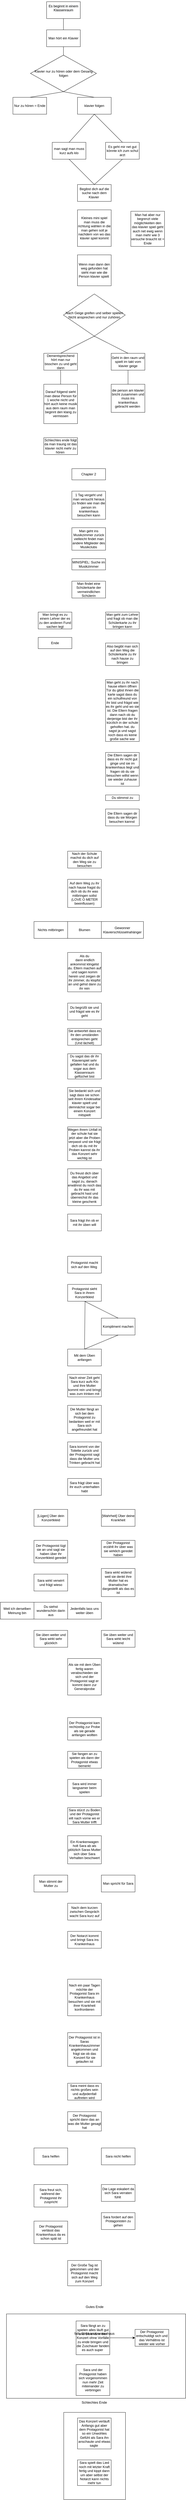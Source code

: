 <mxfile version="21.3.7" type="device">
  <diagram id="C5RBs43oDa-KdzZeNtuy" name="Page-1">
    <mxGraphModel dx="20330" dy="13518" grid="1" gridSize="10" guides="1" tooltips="1" connect="1" arrows="1" fold="1" page="1" pageScale="1" pageWidth="827" pageHeight="1169" math="0" shadow="0">
      <root>
        <mxCell id="WIyWlLk6GJQsqaUBKTNV-0" />
        <mxCell id="WIyWlLk6GJQsqaUBKTNV-1" parent="WIyWlLk6GJQsqaUBKTNV-0" />
        <mxCell id="shjoMovq4jiA_BYdKFy2-19" value="" style="rounded=0;whiteSpace=wrap;html=1;" parent="WIyWlLk6GJQsqaUBKTNV-1" vertex="1">
          <mxGeometry x="120" y="5920" width="638" height="300" as="geometry" />
        </mxCell>
        <mxCell id="E4OWhF_YyT_Mtb8Zqq0i-0" value="Nach der Schule machst du dich auf den Weg sie zu besuchen" style="rounded=0;whiteSpace=wrap;html=1;" parent="WIyWlLk6GJQsqaUBKTNV-1" vertex="1">
          <mxGeometry x="338" y="720" width="120" height="60" as="geometry" />
        </mxCell>
        <mxCell id="E4OWhF_YyT_Mtb8Zqq0i-1" value="Auf dem Weg zu ihr nach hause fragst du dich ob du ihr was mitbringen sollst (LOVE O METER beeinflussen)" style="rounded=0;whiteSpace=wrap;html=1;" parent="WIyWlLk6GJQsqaUBKTNV-1" vertex="1">
          <mxGeometry x="338" y="820" width="120" height="100" as="geometry" />
        </mxCell>
        <mxCell id="E4OWhF_YyT_Mtb8Zqq0i-2" value="Nichts mitbringen" style="rounded=0;whiteSpace=wrap;html=1;" parent="WIyWlLk6GJQsqaUBKTNV-1" vertex="1">
          <mxGeometry x="218" y="970" width="120" height="60" as="geometry" />
        </mxCell>
        <mxCell id="E4OWhF_YyT_Mtb8Zqq0i-3" value="Blumen" style="rounded=0;whiteSpace=wrap;html=1;" parent="WIyWlLk6GJQsqaUBKTNV-1" vertex="1">
          <mxGeometry x="338" y="970" width="120" height="60" as="geometry" />
        </mxCell>
        <mxCell id="E4OWhF_YyT_Mtb8Zqq0i-4" value="Gewonner Klavierschlüsselnahänger" style="rounded=0;whiteSpace=wrap;html=1;" parent="WIyWlLk6GJQsqaUBKTNV-1" vertex="1">
          <mxGeometry x="458" y="970" width="150" height="60" as="geometry" />
        </mxCell>
        <mxCell id="E4OWhF_YyT_Mtb8Zqq0i-5" value="Als du&lt;br&gt;&amp;nbsp;dann endlich ankommst klingelst du. Eltern machen auf und sagen komm herein und zeigen dir ihr zimmer, du klopfst an und gehst dann zu ihr rein" style="rounded=0;whiteSpace=wrap;html=1;" parent="WIyWlLk6GJQsqaUBKTNV-1" vertex="1">
          <mxGeometry x="338" y="1080" width="120" height="140" as="geometry" />
        </mxCell>
        <mxCell id="E4OWhF_YyT_Mtb8Zqq0i-6" value="Du begrüßt sie und und frägst wie es ihr geht" style="rounded=0;whiteSpace=wrap;html=1;" parent="WIyWlLk6GJQsqaUBKTNV-1" vertex="1">
          <mxGeometry x="338" y="1260" width="120" height="60" as="geometry" />
        </mxCell>
        <mxCell id="E4OWhF_YyT_Mtb8Zqq0i-9" value="Sie antwortet dass es ihr den umständen entsprechen geht (Und lächelt)" style="rounded=0;whiteSpace=wrap;html=1;" parent="WIyWlLk6GJQsqaUBKTNV-1" vertex="1">
          <mxGeometry x="338" y="1350" width="120" height="60" as="geometry" />
        </mxCell>
        <mxCell id="E4OWhF_YyT_Mtb8Zqq0i-10" value="Du sagst das dir ihr Klavierspiel sehr gefallen hat und du sogar aus dem Klassenraum geflüchet bist" style="rounded=0;whiteSpace=wrap;html=1;" parent="WIyWlLk6GJQsqaUBKTNV-1" vertex="1">
          <mxGeometry x="338" y="1440" width="120" height="90" as="geometry" />
        </mxCell>
        <mxCell id="E4OWhF_YyT_Mtb8Zqq0i-12" value="Sie bedankt sich und sagt dass sie schon seit ihrem Kindesaltar klavier spielt und demnächst sogar bei einem Konzert mitspielt" style="rounded=0;whiteSpace=wrap;html=1;" parent="WIyWlLk6GJQsqaUBKTNV-1" vertex="1">
          <mxGeometry x="338" y="1560" width="120" height="110" as="geometry" />
        </mxCell>
        <mxCell id="E4OWhF_YyT_Mtb8Zqq0i-13" value="Wegen ihrem Unfall in der schule hat sie jetzt aber die Proben verpasst und sie frägt dich ob du mit ihr Proben kannst da ihr das Konzert sehr wichtig ist" style="rounded=0;whiteSpace=wrap;html=1;" parent="WIyWlLk6GJQsqaUBKTNV-1" vertex="1">
          <mxGeometry x="338" y="1700" width="120" height="120" as="geometry" />
        </mxCell>
        <mxCell id="E4OWhF_YyT_Mtb8Zqq0i-14" value="Du freust dich über das Angebot und sagst zu, danach erwähnst du noch das du ihr was mit gebracht hast und überreichst ihr das kleine geschenk" style="rounded=0;whiteSpace=wrap;html=1;" parent="WIyWlLk6GJQsqaUBKTNV-1" vertex="1">
          <mxGeometry x="338" y="1849" width="120" height="131" as="geometry" />
        </mxCell>
        <mxCell id="E4OWhF_YyT_Mtb8Zqq0i-15" value="Sara frägt ihn ob er mit ihr üben will" style="rounded=0;whiteSpace=wrap;html=1;" parent="WIyWlLk6GJQsqaUBKTNV-1" vertex="1">
          <mxGeometry x="338" y="2010" width="120" height="60" as="geometry" />
        </mxCell>
        <mxCell id="kbRFMsDw6Ko16cHBu1PE-0" value="&#xa;&lt;span style=&quot;color: rgb(0, 0, 0); font-family: Helvetica; font-size: 12px; font-style: normal; font-variant-ligatures: normal; font-variant-caps: normal; font-weight: 400; letter-spacing: normal; orphans: 2; text-align: center; text-indent: 0px; text-transform: none; widows: 2; word-spacing: 0px; -webkit-text-stroke-width: 0px; background-color: rgb(248, 249, 250); text-decoration-thickness: initial; text-decoration-style: initial; text-decoration-color: initial; float: none; display: inline !important;&quot;&gt;Es beginnt in einem Klassenraum&lt;/span&gt;&#xa;&#xa;" style="rounded=0;whiteSpace=wrap;html=1;" parent="WIyWlLk6GJQsqaUBKTNV-1" vertex="1">
          <mxGeometry x="263" y="-2300" width="120" height="60" as="geometry" />
        </mxCell>
        <mxCell id="kbRFMsDw6Ko16cHBu1PE-1" value="Man hört ein Klavier" style="rounded=0;whiteSpace=wrap;html=1;" parent="WIyWlLk6GJQsqaUBKTNV-1" vertex="1">
          <mxGeometry x="263" y="-2200" width="120" height="60" as="geometry" />
        </mxCell>
        <mxCell id="kbRFMsDw6Ko16cHBu1PE-2" value="Klavier nur zu hören oder dem Gesang folgen" style="rhombus;whiteSpace=wrap;html=1;" parent="WIyWlLk6GJQsqaUBKTNV-1" vertex="1">
          <mxGeometry x="205.5" y="-2110" width="235" height="130" as="geometry" />
        </mxCell>
        <mxCell id="kbRFMsDw6Ko16cHBu1PE-3" value="Nur zu hören = Ende" style="rounded=0;whiteSpace=wrap;html=1;" parent="WIyWlLk6GJQsqaUBKTNV-1" vertex="1">
          <mxGeometry x="143" y="-1960" width="120" height="60" as="geometry" />
        </mxCell>
        <mxCell id="kbRFMsDw6Ko16cHBu1PE-4" value="klavier folgen" style="rounded=0;whiteSpace=wrap;html=1;" parent="WIyWlLk6GJQsqaUBKTNV-1" vertex="1">
          <mxGeometry x="373" y="-1960" width="120" height="60" as="geometry" />
        </mxCell>
        <mxCell id="kbRFMsDw6Ko16cHBu1PE-5" value="man sagt man muss kurz aufs klo" style="rounded=0;whiteSpace=wrap;html=1;" parent="WIyWlLk6GJQsqaUBKTNV-1" vertex="1">
          <mxGeometry x="283" y="-1800" width="120" height="60" as="geometry" />
        </mxCell>
        <mxCell id="kbRFMsDw6Ko16cHBu1PE-6" value="Es geht mir net gut könnte ich zum schul arzt" style="rounded=0;whiteSpace=wrap;html=1;" parent="WIyWlLk6GJQsqaUBKTNV-1" vertex="1">
          <mxGeometry x="473" y="-1800" width="120" height="60" as="geometry" />
        </mxCell>
        <mxCell id="kbRFMsDw6Ko16cHBu1PE-7" value="Begibst dich auf die suche nach dem Klavier&amp;nbsp;" style="rounded=0;whiteSpace=wrap;html=1;" parent="WIyWlLk6GJQsqaUBKTNV-1" vertex="1">
          <mxGeometry x="373" y="-1650" width="120" height="60" as="geometry" />
        </mxCell>
        <mxCell id="kbRFMsDw6Ko16cHBu1PE-8" value="Kleines mini spiel man muss die richtung wählen in die man gehen soll je nachdem von wo das klavier spiel kommt" style="rounded=0;whiteSpace=wrap;html=1;" parent="WIyWlLk6GJQsqaUBKTNV-1" vertex="1">
          <mxGeometry x="373" y="-1560" width="120" height="130" as="geometry" />
        </mxCell>
        <mxCell id="kbRFMsDw6Ko16cHBu1PE-9" value="Wenn man dann den weg gefunden hat sieht man wie die Person klavier spielt&amp;nbsp;" style="rounded=0;whiteSpace=wrap;html=1;" parent="WIyWlLk6GJQsqaUBKTNV-1" vertex="1">
          <mxGeometry x="373" y="-1400" width="120" height="110" as="geometry" />
        </mxCell>
        <mxCell id="kbRFMsDw6Ko16cHBu1PE-10" value="Man hat aber nur begrenzt viele möglichkeiten den das klavier spiel geht auch net ewig wenn man mehr wie 3 versuche braucht ist = Ende" style="rounded=0;whiteSpace=wrap;html=1;" parent="WIyWlLk6GJQsqaUBKTNV-1" vertex="1">
          <mxGeometry x="563" y="-1555" width="120" height="125" as="geometry" />
        </mxCell>
        <mxCell id="kbRFMsDw6Ko16cHBu1PE-11" value="Dementsprechend hört man nur bisschen zu und geht dann" style="rounded=0;whiteSpace=wrap;html=1;" parent="WIyWlLk6GJQsqaUBKTNV-1" vertex="1">
          <mxGeometry x="253" y="-1050" width="120" height="60" as="geometry" />
        </mxCell>
        <mxCell id="kbRFMsDw6Ko16cHBu1PE-12" value="Nach Geige greifen und selber spielen&lt;br&gt;Nicht ansprechen und nur zuhören&lt;br&gt;" style="rhombus;whiteSpace=wrap;html=1;" parent="WIyWlLk6GJQsqaUBKTNV-1" vertex="1">
          <mxGeometry x="323" y="-1261" width="220" height="150" as="geometry" />
        </mxCell>
        <mxCell id="kbRFMsDw6Ko16cHBu1PE-13" value="Geht in den raum und spielt im takt vom klavier geige" style="rounded=0;whiteSpace=wrap;html=1;" parent="WIyWlLk6GJQsqaUBKTNV-1" vertex="1">
          <mxGeometry x="493" y="-1050" width="120" height="60" as="geometry" />
        </mxCell>
        <mxCell id="kbRFMsDw6Ko16cHBu1PE-14" value="Darauf folgend sieht man diese Person für 1 woche nicht und hört auch keine musik aus dem raum man beginnt den klang zu vermissen" style="rounded=0;whiteSpace=wrap;html=1;" parent="WIyWlLk6GJQsqaUBKTNV-1" vertex="1">
          <mxGeometry x="253" y="-940" width="120" height="140" as="geometry" />
        </mxCell>
        <mxCell id="kbRFMsDw6Ko16cHBu1PE-15" value="die person am klavier bricht zusammen und muss ins krankenhaus gebracht werden&amp;nbsp;" style="rounded=0;whiteSpace=wrap;html=1;" parent="WIyWlLk6GJQsqaUBKTNV-1" vertex="1">
          <mxGeometry x="493" y="-940" width="120" height="100" as="geometry" />
        </mxCell>
        <mxCell id="kbRFMsDw6Ko16cHBu1PE-16" style="edgeStyle=orthogonalEdgeStyle;rounded=0;orthogonalLoop=1;jettySize=auto;html=1;exitX=0.5;exitY=1;exitDx=0;exitDy=0;" parent="WIyWlLk6GJQsqaUBKTNV-1" source="kbRFMsDw6Ko16cHBu1PE-14" target="kbRFMsDw6Ko16cHBu1PE-14" edge="1">
          <mxGeometry relative="1" as="geometry" />
        </mxCell>
        <mxCell id="kbRFMsDw6Ko16cHBu1PE-17" value="Schlechtes ende folgt da man traurig ist das klavier nicht mehr zu hören&amp;nbsp;" style="rounded=0;whiteSpace=wrap;html=1;" parent="WIyWlLk6GJQsqaUBKTNV-1" vertex="1">
          <mxGeometry x="253" y="-750" width="120" height="60" as="geometry" />
        </mxCell>
        <mxCell id="kbRFMsDw6Ko16cHBu1PE-18" value="" style="endArrow=none;html=1;rounded=0;entryX=0.5;entryY=1;entryDx=0;entryDy=0;exitX=0.5;exitY=0;exitDx=0;exitDy=0;" parent="WIyWlLk6GJQsqaUBKTNV-1" source="kbRFMsDw6Ko16cHBu1PE-11" target="kbRFMsDw6Ko16cHBu1PE-12" edge="1">
          <mxGeometry width="50" height="50" relative="1" as="geometry">
            <mxPoint x="333" y="-820" as="sourcePoint" />
            <mxPoint x="383" y="-870" as="targetPoint" />
          </mxGeometry>
        </mxCell>
        <mxCell id="kbRFMsDw6Ko16cHBu1PE-19" value="" style="endArrow=none;html=1;rounded=0;entryX=0.5;entryY=1;entryDx=0;entryDy=0;exitX=0.5;exitY=0;exitDx=0;exitDy=0;" parent="WIyWlLk6GJQsqaUBKTNV-1" source="kbRFMsDw6Ko16cHBu1PE-13" target="kbRFMsDw6Ko16cHBu1PE-12" edge="1">
          <mxGeometry width="50" height="50" relative="1" as="geometry">
            <mxPoint x="333" y="-820" as="sourcePoint" />
            <mxPoint x="383" y="-870" as="targetPoint" />
          </mxGeometry>
        </mxCell>
        <mxCell id="kbRFMsDw6Ko16cHBu1PE-20" value="" style="endArrow=none;html=1;rounded=0;entryX=0.5;entryY=1;entryDx=0;entryDy=0;exitX=0.5;exitY=0;exitDx=0;exitDy=0;" parent="WIyWlLk6GJQsqaUBKTNV-1" source="kbRFMsDw6Ko16cHBu1PE-14" target="kbRFMsDw6Ko16cHBu1PE-11" edge="1">
          <mxGeometry width="50" height="50" relative="1" as="geometry">
            <mxPoint x="333" y="-820" as="sourcePoint" />
            <mxPoint x="383" y="-870" as="targetPoint" />
          </mxGeometry>
        </mxCell>
        <mxCell id="kbRFMsDw6Ko16cHBu1PE-21" value="" style="endArrow=none;html=1;rounded=0;entryX=0.5;entryY=1;entryDx=0;entryDy=0;exitX=0.5;exitY=0;exitDx=0;exitDy=0;" parent="WIyWlLk6GJQsqaUBKTNV-1" source="kbRFMsDw6Ko16cHBu1PE-15" target="kbRFMsDw6Ko16cHBu1PE-13" edge="1">
          <mxGeometry width="50" height="50" relative="1" as="geometry">
            <mxPoint x="333" y="-820" as="sourcePoint" />
            <mxPoint x="383" y="-870" as="targetPoint" />
          </mxGeometry>
        </mxCell>
        <mxCell id="kbRFMsDw6Ko16cHBu1PE-22" value="" style="endArrow=none;html=1;rounded=0;exitX=0.5;exitY=1;exitDx=0;exitDy=0;" parent="WIyWlLk6GJQsqaUBKTNV-1" source="kbRFMsDw6Ko16cHBu1PE-0" target="kbRFMsDw6Ko16cHBu1PE-1" edge="1">
          <mxGeometry width="50" height="50" relative="1" as="geometry">
            <mxPoint x="333" y="-1930" as="sourcePoint" />
            <mxPoint x="383" y="-1980" as="targetPoint" />
          </mxGeometry>
        </mxCell>
        <mxCell id="kbRFMsDw6Ko16cHBu1PE-23" value="" style="endArrow=none;html=1;rounded=0;exitX=0.5;exitY=1;exitDx=0;exitDy=0;entryX=0.5;entryY=0;entryDx=0;entryDy=0;" parent="WIyWlLk6GJQsqaUBKTNV-1" source="kbRFMsDw6Ko16cHBu1PE-1" target="kbRFMsDw6Ko16cHBu1PE-2" edge="1">
          <mxGeometry width="50" height="50" relative="1" as="geometry">
            <mxPoint x="333" y="-1930" as="sourcePoint" />
            <mxPoint x="383" y="-1980" as="targetPoint" />
          </mxGeometry>
        </mxCell>
        <mxCell id="kbRFMsDw6Ko16cHBu1PE-24" value="" style="endArrow=none;html=1;rounded=0;exitX=0.5;exitY=1;exitDx=0;exitDy=0;entryX=0.5;entryY=0;entryDx=0;entryDy=0;" parent="WIyWlLk6GJQsqaUBKTNV-1" source="kbRFMsDw6Ko16cHBu1PE-2" target="kbRFMsDw6Ko16cHBu1PE-3" edge="1">
          <mxGeometry width="50" height="50" relative="1" as="geometry">
            <mxPoint x="333" y="-1930" as="sourcePoint" />
            <mxPoint x="383" y="-1980" as="targetPoint" />
          </mxGeometry>
        </mxCell>
        <mxCell id="kbRFMsDw6Ko16cHBu1PE-25" value="" style="endArrow=none;html=1;rounded=0;entryX=0.5;entryY=1;entryDx=0;entryDy=0;exitX=0.5;exitY=0;exitDx=0;exitDy=0;" parent="WIyWlLk6GJQsqaUBKTNV-1" source="kbRFMsDw6Ko16cHBu1PE-4" target="kbRFMsDw6Ko16cHBu1PE-2" edge="1">
          <mxGeometry width="50" height="50" relative="1" as="geometry">
            <mxPoint x="333" y="-1930" as="sourcePoint" />
            <mxPoint x="383" y="-1980" as="targetPoint" />
          </mxGeometry>
        </mxCell>
        <mxCell id="kbRFMsDw6Ko16cHBu1PE-26" value="" style="endArrow=none;html=1;rounded=0;exitX=0.5;exitY=1;exitDx=0;exitDy=0;entryX=0.5;entryY=0;entryDx=0;entryDy=0;" parent="WIyWlLk6GJQsqaUBKTNV-1" source="kbRFMsDw6Ko16cHBu1PE-4" target="kbRFMsDw6Ko16cHBu1PE-6" edge="1">
          <mxGeometry width="50" height="50" relative="1" as="geometry">
            <mxPoint x="333" y="-1930" as="sourcePoint" />
            <mxPoint x="383" y="-1980" as="targetPoint" />
          </mxGeometry>
        </mxCell>
        <mxCell id="kbRFMsDw6Ko16cHBu1PE-27" value="" style="endArrow=none;html=1;rounded=0;exitX=0.5;exitY=1;exitDx=0;exitDy=0;entryX=0.5;entryY=0;entryDx=0;entryDy=0;" parent="WIyWlLk6GJQsqaUBKTNV-1" source="kbRFMsDw6Ko16cHBu1PE-4" target="kbRFMsDw6Ko16cHBu1PE-5" edge="1">
          <mxGeometry width="50" height="50" relative="1" as="geometry">
            <mxPoint x="333" y="-1930" as="sourcePoint" />
            <mxPoint x="383" y="-1980" as="targetPoint" />
          </mxGeometry>
        </mxCell>
        <mxCell id="kbRFMsDw6Ko16cHBu1PE-28" value="" style="endArrow=none;html=1;rounded=0;exitX=0.5;exitY=1;exitDx=0;exitDy=0;entryX=0.5;entryY=0;entryDx=0;entryDy=0;" parent="WIyWlLk6GJQsqaUBKTNV-1" source="kbRFMsDw6Ko16cHBu1PE-5" target="kbRFMsDw6Ko16cHBu1PE-7" edge="1">
          <mxGeometry width="50" height="50" relative="1" as="geometry">
            <mxPoint x="333" y="-1930" as="sourcePoint" />
            <mxPoint x="383" y="-1980" as="targetPoint" />
          </mxGeometry>
        </mxCell>
        <mxCell id="kbRFMsDw6Ko16cHBu1PE-29" value="" style="endArrow=none;html=1;rounded=0;exitX=0.5;exitY=1;exitDx=0;exitDy=0;entryX=0.5;entryY=0;entryDx=0;entryDy=0;" parent="WIyWlLk6GJQsqaUBKTNV-1" source="kbRFMsDw6Ko16cHBu1PE-6" target="kbRFMsDw6Ko16cHBu1PE-7" edge="1">
          <mxGeometry width="50" height="50" relative="1" as="geometry">
            <mxPoint x="333" y="-1930" as="sourcePoint" />
            <mxPoint x="383" y="-1980" as="targetPoint" />
          </mxGeometry>
        </mxCell>
        <mxCell id="kbRFMsDw6Ko16cHBu1PE-30" value="Chapter 2" style="rounded=0;whiteSpace=wrap;html=1;" parent="WIyWlLk6GJQsqaUBKTNV-1" vertex="1">
          <mxGeometry x="353" y="-640" width="120" height="40" as="geometry" />
        </mxCell>
        <mxCell id="kbRFMsDw6Ko16cHBu1PE-31" value="1 Tag vergeht und man versucht heraus zu finden wie man die person im krankenhaus besuchen kann" style="rounded=0;whiteSpace=wrap;html=1;" parent="WIyWlLk6GJQsqaUBKTNV-1" vertex="1">
          <mxGeometry x="353" y="-560" width="120" height="100" as="geometry" />
        </mxCell>
        <mxCell id="kbRFMsDw6Ko16cHBu1PE-32" value="Man geht ins Musikzimmer zurück vielleicht findet man andere Mitglieder des Musikclubs" style="rounded=0;whiteSpace=wrap;html=1;" parent="WIyWlLk6GJQsqaUBKTNV-1" vertex="1">
          <mxGeometry x="353" y="-430" width="120" height="80" as="geometry" />
        </mxCell>
        <mxCell id="kbRFMsDw6Ko16cHBu1PE-33" value="MINISPIEL: Suche im Musikzimmer" style="rounded=0;whiteSpace=wrap;html=1;" parent="WIyWlLk6GJQsqaUBKTNV-1" vertex="1">
          <mxGeometry x="353" y="-320" width="120" height="40" as="geometry" />
        </mxCell>
        <mxCell id="kbRFMsDw6Ko16cHBu1PE-34" value="Man findet eine Schülerkarte der vermeindlichen Schülerin" style="rounded=0;whiteSpace=wrap;html=1;" parent="WIyWlLk6GJQsqaUBKTNV-1" vertex="1">
          <mxGeometry x="353" y="-240" width="120" height="60" as="geometry" />
        </mxCell>
        <mxCell id="kbRFMsDw6Ko16cHBu1PE-35" value="Man geht zum Lehrer und fragt ob man die Schülerkarte zu ihr bringen kann" style="rounded=0;whiteSpace=wrap;html=1;" parent="WIyWlLk6GJQsqaUBKTNV-1" vertex="1">
          <mxGeometry x="473" y="-130" width="120" height="60" as="geometry" />
        </mxCell>
        <mxCell id="kbRFMsDw6Ko16cHBu1PE-36" value="Man bringt es zu einem Lehrer der es zu den anderen Fund sachen legt" style="rounded=0;whiteSpace=wrap;html=1;" parent="WIyWlLk6GJQsqaUBKTNV-1" vertex="1">
          <mxGeometry x="233" y="-130" width="120" height="60" as="geometry" />
        </mxCell>
        <mxCell id="kbRFMsDw6Ko16cHBu1PE-37" value="Ende" style="rounded=0;whiteSpace=wrap;html=1;" parent="WIyWlLk6GJQsqaUBKTNV-1" vertex="1">
          <mxGeometry x="233" y="-40" width="120" height="40" as="geometry" />
        </mxCell>
        <mxCell id="kbRFMsDw6Ko16cHBu1PE-38" value="Also begibt man sich auf den Weg die Schülerkarte zu ihr nach hause zu bringen" style="rounded=0;whiteSpace=wrap;html=1;" parent="WIyWlLk6GJQsqaUBKTNV-1" vertex="1">
          <mxGeometry x="473" y="-20" width="120" height="80" as="geometry" />
        </mxCell>
        <mxCell id="kbRFMsDw6Ko16cHBu1PE-39" value="Man geht zu ihr nach hause eltern öffnen Tür du gibst ihnen die karte sagst dass du ein schulfreund von ihr bist und frägst wie es ihr geht und wo sie ist. Die Eltern fragen dann nach ob du derjenige bist der ihr kürzlich in der schule geholfen hat. du sagst ja und sagst noch dass es keine große sache war" style="rounded=0;whiteSpace=wrap;html=1;" parent="WIyWlLk6GJQsqaUBKTNV-1" vertex="1">
          <mxGeometry x="473" y="110" width="120" height="220" as="geometry" />
        </mxCell>
        <mxCell id="kbRFMsDw6Ko16cHBu1PE-40" value="Die Eltern sagen dir dass es ihr nicht gut ginge und sie im krankenhaus liegt und fragen ob du sie besuchen willst wenn sie wieder zuhause ist" style="rounded=0;whiteSpace=wrap;html=1;" parent="WIyWlLk6GJQsqaUBKTNV-1" vertex="1">
          <mxGeometry x="473" y="369" width="120" height="120" as="geometry" />
        </mxCell>
        <mxCell id="kbRFMsDw6Ko16cHBu1PE-41" value="Du stimmst zu" style="rounded=0;whiteSpace=wrap;html=1;" parent="WIyWlLk6GJQsqaUBKTNV-1" vertex="1">
          <mxGeometry x="473" y="520" width="120" height="20" as="geometry" />
        </mxCell>
        <mxCell id="kbRFMsDw6Ko16cHBu1PE-42" value="Die Eltern sagen dir dass du sie Morgen besuchen kannst&amp;nbsp;" style="rounded=0;whiteSpace=wrap;html=1;" parent="WIyWlLk6GJQsqaUBKTNV-1" vertex="1">
          <mxGeometry x="473" y="570" width="120" height="60" as="geometry" />
        </mxCell>
        <mxCell id="kbRFMsDw6Ko16cHBu1PE-43" value="Protagonist macht sich auf den Weg&amp;nbsp;" style="rounded=0;whiteSpace=wrap;html=1;" parent="WIyWlLk6GJQsqaUBKTNV-1" vertex="1">
          <mxGeometry x="338" y="2160" width="120" height="60" as="geometry" />
        </mxCell>
        <mxCell id="kbRFMsDw6Ko16cHBu1PE-44" value="Protagonist sieht Sara in ihrem Konzertkleid" style="rounded=0;whiteSpace=wrap;html=1;" parent="WIyWlLk6GJQsqaUBKTNV-1" vertex="1">
          <mxGeometry x="338" y="2260" width="120" height="60" as="geometry" />
        </mxCell>
        <mxCell id="kbRFMsDw6Ko16cHBu1PE-45" value="Mit dem Üben anfangen" style="rounded=0;whiteSpace=wrap;html=1;" parent="WIyWlLk6GJQsqaUBKTNV-1" vertex="1">
          <mxGeometry x="338" y="2490" width="120" height="60" as="geometry" />
        </mxCell>
        <mxCell id="kbRFMsDw6Ko16cHBu1PE-46" value="Kompliment machen" style="rounded=0;whiteSpace=wrap;html=1;" parent="WIyWlLk6GJQsqaUBKTNV-1" vertex="1">
          <mxGeometry x="458" y="2380" width="120" height="60" as="geometry" />
        </mxCell>
        <mxCell id="kbRFMsDw6Ko16cHBu1PE-47" value="" style="endArrow=none;html=1;rounded=0;exitX=0.5;exitY=1;exitDx=0;exitDy=0;entryX=0.5;entryY=0;entryDx=0;entryDy=0;" parent="WIyWlLk6GJQsqaUBKTNV-1" source="kbRFMsDw6Ko16cHBu1PE-44" target="kbRFMsDw6Ko16cHBu1PE-46" edge="1">
          <mxGeometry width="50" height="50" relative="1" as="geometry">
            <mxPoint x="370" y="2390" as="sourcePoint" />
            <mxPoint x="420" y="2340" as="targetPoint" />
          </mxGeometry>
        </mxCell>
        <mxCell id="kbRFMsDw6Ko16cHBu1PE-48" value="" style="endArrow=none;html=1;rounded=0;exitX=0.5;exitY=0;exitDx=0;exitDy=0;" parent="WIyWlLk6GJQsqaUBKTNV-1" source="kbRFMsDw6Ko16cHBu1PE-45" edge="1">
          <mxGeometry width="50" height="50" relative="1" as="geometry">
            <mxPoint x="170" y="2470" as="sourcePoint" />
            <mxPoint x="400" y="2320" as="targetPoint" />
          </mxGeometry>
        </mxCell>
        <mxCell id="kbRFMsDw6Ko16cHBu1PE-49" value="" style="endArrow=none;html=1;rounded=0;entryX=0.5;entryY=1;entryDx=0;entryDy=0;exitX=0.5;exitY=0;exitDx=0;exitDy=0;" parent="WIyWlLk6GJQsqaUBKTNV-1" source="kbRFMsDw6Ko16cHBu1PE-45" target="kbRFMsDw6Ko16cHBu1PE-46" edge="1">
          <mxGeometry width="50" height="50" relative="1" as="geometry">
            <mxPoint x="530" y="2540" as="sourcePoint" />
            <mxPoint x="580" y="2490" as="targetPoint" />
          </mxGeometry>
        </mxCell>
        <mxCell id="kbRFMsDw6Ko16cHBu1PE-50" value="Nach einer Zeit geht Sara kurz aufs Klo und ihre Mutter kommt rein und bringt was zum trinken mit" style="rounded=0;whiteSpace=wrap;html=1;" parent="WIyWlLk6GJQsqaUBKTNV-1" vertex="1">
          <mxGeometry x="338" y="2580" width="120" height="80" as="geometry" />
        </mxCell>
        <mxCell id="kbRFMsDw6Ko16cHBu1PE-51" value="Die Mutter fängt an sich bei dem Protagonist zu bedanken weil er mit Sara sich angefreundet hat" style="rounded=0;whiteSpace=wrap;html=1;" parent="WIyWlLk6GJQsqaUBKTNV-1" vertex="1">
          <mxGeometry x="338" y="2690" width="120" height="100" as="geometry" />
        </mxCell>
        <mxCell id="kbRFMsDw6Ko16cHBu1PE-52" value="Sara kommt von der Toilette zurück und der Protagonist sagt dass die Mutter uns Trinken gebracht hat" style="rounded=0;whiteSpace=wrap;html=1;" parent="WIyWlLk6GJQsqaUBKTNV-1" vertex="1">
          <mxGeometry x="338" y="2820" width="120" height="90" as="geometry" />
        </mxCell>
        <mxCell id="kbRFMsDw6Ko16cHBu1PE-53" value="Sara frägt über was ihr euch unterhalten habt" style="rounded=0;whiteSpace=wrap;html=1;" parent="WIyWlLk6GJQsqaUBKTNV-1" vertex="1">
          <mxGeometry x="338" y="2950" width="120" height="60" as="geometry" />
        </mxCell>
        <mxCell id="kbRFMsDw6Ko16cHBu1PE-54" value="[Wahrheit] Über deine Krankheit" style="rounded=0;whiteSpace=wrap;html=1;" parent="WIyWlLk6GJQsqaUBKTNV-1" vertex="1">
          <mxGeometry x="458" y="3060" width="120" height="60" as="geometry" />
        </mxCell>
        <mxCell id="kbRFMsDw6Ko16cHBu1PE-55" value="[Lügen] Über dein Konzertkleid" style="rounded=0;whiteSpace=wrap;html=1;" parent="WIyWlLk6GJQsqaUBKTNV-1" vertex="1">
          <mxGeometry x="218" y="3060" width="120" height="60" as="geometry" />
        </mxCell>
        <mxCell id="kbRFMsDw6Ko16cHBu1PE-57" value="Der Protagonist lügt sie an und sagt sie haben über ihr Konzertkleid geredet" style="rounded=0;whiteSpace=wrap;html=1;" parent="WIyWlLk6GJQsqaUBKTNV-1" vertex="1">
          <mxGeometry x="218" y="3170" width="120" height="80" as="geometry" />
        </mxCell>
        <mxCell id="kbRFMsDw6Ko16cHBu1PE-58" value="Sara wirkt verwirrt und frägt wieso" style="rounded=0;whiteSpace=wrap;html=1;" parent="WIyWlLk6GJQsqaUBKTNV-1" vertex="1">
          <mxGeometry x="218" y="3290" width="120" height="60" as="geometry" />
        </mxCell>
        <mxCell id="kbRFMsDw6Ko16cHBu1PE-59" value="Weil ich derselben Meinung bin" style="rounded=0;whiteSpace=wrap;html=1;" parent="WIyWlLk6GJQsqaUBKTNV-1" vertex="1">
          <mxGeometry x="98" y="3390" width="120" height="60" as="geometry" />
        </mxCell>
        <mxCell id="kbRFMsDw6Ko16cHBu1PE-60" value="Du siehst wunderschön darin aus" style="rounded=0;whiteSpace=wrap;html=1;" parent="WIyWlLk6GJQsqaUBKTNV-1" vertex="1">
          <mxGeometry x="218" y="3390" width="120" height="60" as="geometry" />
        </mxCell>
        <mxCell id="kbRFMsDw6Ko16cHBu1PE-61" value="Jedenfalls lass uns weiter üben" style="rounded=0;whiteSpace=wrap;html=1;" parent="WIyWlLk6GJQsqaUBKTNV-1" vertex="1">
          <mxGeometry x="338" y="3390" width="120" height="60" as="geometry" />
        </mxCell>
        <mxCell id="kbRFMsDw6Ko16cHBu1PE-62" value="Sie üben weiter und Sara wirkt sehr glücklich" style="rounded=0;whiteSpace=wrap;html=1;" parent="WIyWlLk6GJQsqaUBKTNV-1" vertex="1">
          <mxGeometry x="218" y="3490" width="120" height="60" as="geometry" />
        </mxCell>
        <mxCell id="kbRFMsDw6Ko16cHBu1PE-63" value="Sie üben weiter und Sara wirkt leicht wütend" style="rounded=0;whiteSpace=wrap;html=1;" parent="WIyWlLk6GJQsqaUBKTNV-1" vertex="1">
          <mxGeometry x="458" y="3490" width="120" height="60" as="geometry" />
        </mxCell>
        <mxCell id="kbRFMsDw6Ko16cHBu1PE-64" value="Der Protagonist erzählt ihr über was sie wirklich geredet haben" style="rounded=0;whiteSpace=wrap;html=1;" parent="WIyWlLk6GJQsqaUBKTNV-1" vertex="1">
          <mxGeometry x="458" y="3170" width="120" height="60" as="geometry" />
        </mxCell>
        <mxCell id="kbRFMsDw6Ko16cHBu1PE-65" value="Sara wirkt wütend weil sie denkt ihre Mutter hat es dramatischer dargestellt als das es ist" style="rounded=0;whiteSpace=wrap;html=1;" parent="WIyWlLk6GJQsqaUBKTNV-1" vertex="1">
          <mxGeometry x="458" y="3270" width="120" height="100" as="geometry" />
        </mxCell>
        <mxCell id="kbRFMsDw6Ko16cHBu1PE-66" value="Als sie mit dem Üben fertig waren verabschieden sie sich und der Protagonist sagt er kommt dann zur Generalprobe" style="rounded=0;whiteSpace=wrap;html=1;" parent="WIyWlLk6GJQsqaUBKTNV-1" vertex="1">
          <mxGeometry x="338" y="3590" width="120" height="130" as="geometry" />
        </mxCell>
        <mxCell id="kbRFMsDw6Ko16cHBu1PE-67" value="Der Protagonist kam rechtzeitig zur Probe als sie&amp;nbsp;gerade anfangen wollten" style="rounded=0;whiteSpace=wrap;html=1;" parent="WIyWlLk6GJQsqaUBKTNV-1" vertex="1">
          <mxGeometry x="338" y="3800" width="120" height="80" as="geometry" />
        </mxCell>
        <mxCell id="enjt5F0pp0Ij3zV4LUNq-0" value="Sie fangen an zu spielen als dann der Protagonist etwas bemerkt" style="whiteSpace=wrap;html=1;" parent="WIyWlLk6GJQsqaUBKTNV-1" vertex="1">
          <mxGeometry x="338" y="3920" width="120" height="60" as="geometry" />
        </mxCell>
        <mxCell id="enjt5F0pp0Ij3zV4LUNq-1" value="Sara wird immer langsamer beim spielen" style="whiteSpace=wrap;html=1;" parent="WIyWlLk6GJQsqaUBKTNV-1" vertex="1">
          <mxGeometry x="338" y="4020" width="120" height="60" as="geometry" />
        </mxCell>
        <mxCell id="enjt5F0pp0Ij3zV4LUNq-2" value="Sara stürzt zu Boden und der Protagonist eilt nach vorne wo er Sara Mutter trifft" style="whiteSpace=wrap;html=1;" parent="WIyWlLk6GJQsqaUBKTNV-1" vertex="1">
          <mxGeometry x="338" y="4120" width="120" height="60" as="geometry" />
        </mxCell>
        <mxCell id="enjt5F0pp0Ij3zV4LUNq-4" value="Ein Krankenwagen holt Sara ab als plötzlich Saras Mutter sich über Sara Verhalten beschwert" style="whiteSpace=wrap;html=1;" parent="WIyWlLk6GJQsqaUBKTNV-1" vertex="1">
          <mxGeometry x="338" y="4220" width="120" height="100" as="geometry" />
        </mxCell>
        <mxCell id="enjt5F0pp0Ij3zV4LUNq-5" value="Man stimmt der Mutter zu" style="whiteSpace=wrap;html=1;" parent="WIyWlLk6GJQsqaUBKTNV-1" vertex="1">
          <mxGeometry x="218" y="4360" width="120" height="60" as="geometry" />
        </mxCell>
        <mxCell id="enjt5F0pp0Ij3zV4LUNq-6" value="Man spricht für Sara" style="whiteSpace=wrap;html=1;" parent="WIyWlLk6GJQsqaUBKTNV-1" vertex="1">
          <mxGeometry x="458" y="4360" width="120" height="60" as="geometry" />
        </mxCell>
        <mxCell id="shjoMovq4jiA_BYdKFy2-1" value="Nach dem kurzen zwischen Gespräch wacht Sara kurz auf" style="rounded=0;whiteSpace=wrap;html=1;" parent="WIyWlLk6GJQsqaUBKTNV-1" vertex="1">
          <mxGeometry x="338" y="4460" width="120" height="60" as="geometry" />
        </mxCell>
        <mxCell id="shjoMovq4jiA_BYdKFy2-2" value="Der Notarzt kommt und bringt Sara ins Krankenhaus" style="rounded=0;whiteSpace=wrap;html=1;" parent="WIyWlLk6GJQsqaUBKTNV-1" vertex="1">
          <mxGeometry x="338" y="4560" width="120" height="60" as="geometry" />
        </mxCell>
        <mxCell id="shjoMovq4jiA_BYdKFy2-3" value="Nach ein paar Tagen möchte der Protagonist Sara im Krankenhaus besuchen und sie mit ihrer Krankheit konfrontieren" style="rounded=0;whiteSpace=wrap;html=1;" parent="WIyWlLk6GJQsqaUBKTNV-1" vertex="1">
          <mxGeometry x="338" y="4730" width="120" height="130" as="geometry" />
        </mxCell>
        <mxCell id="shjoMovq4jiA_BYdKFy2-4" value="Der Protagonist ist in Saras Krankenhauszimmer angekommen und frägt sie ob das Konzert für sie gelaufen ist" style="rounded=0;whiteSpace=wrap;html=1;" parent="WIyWlLk6GJQsqaUBKTNV-1" vertex="1">
          <mxGeometry x="338" y="4920" width="120" height="120" as="geometry" />
        </mxCell>
        <mxCell id="shjoMovq4jiA_BYdKFy2-5" value="Sara meint dass es nichts großes sein und aufjedenfall auftreten wird" style="rounded=0;whiteSpace=wrap;html=1;" parent="WIyWlLk6GJQsqaUBKTNV-1" vertex="1">
          <mxGeometry x="338" y="5100" width="120" height="60" as="geometry" />
        </mxCell>
        <mxCell id="shjoMovq4jiA_BYdKFy2-6" value="Der Protagonist spricht dann das an was die Mutter gesagt hat" style="rounded=0;whiteSpace=wrap;html=1;" parent="WIyWlLk6GJQsqaUBKTNV-1" vertex="1">
          <mxGeometry x="338" y="5201" width="120" height="69" as="geometry" />
        </mxCell>
        <mxCell id="shjoMovq4jiA_BYdKFy2-7" value="Sara helfen" style="rounded=0;whiteSpace=wrap;html=1;" parent="WIyWlLk6GJQsqaUBKTNV-1" vertex="1">
          <mxGeometry x="218" y="5330" width="120" height="60" as="geometry" />
        </mxCell>
        <mxCell id="shjoMovq4jiA_BYdKFy2-8" value="Sara nicht helfen" style="rounded=0;whiteSpace=wrap;html=1;" parent="WIyWlLk6GJQsqaUBKTNV-1" vertex="1">
          <mxGeometry x="458" y="5330" width="120" height="60" as="geometry" />
        </mxCell>
        <mxCell id="shjoMovq4jiA_BYdKFy2-9" value="Die Lage eskaliert da sich Sara verraten fühlt&amp;nbsp;" style="rounded=0;whiteSpace=wrap;html=1;" parent="WIyWlLk6GJQsqaUBKTNV-1" vertex="1">
          <mxGeometry x="458" y="5460" width="120" height="60" as="geometry" />
        </mxCell>
        <mxCell id="shjoMovq4jiA_BYdKFy2-10" value="Sara freut sich, während der Protagonist ihr zuspricht" style="rounded=0;whiteSpace=wrap;html=1;" parent="WIyWlLk6GJQsqaUBKTNV-1" vertex="1">
          <mxGeometry x="218" y="5460" width="120" height="80" as="geometry" />
        </mxCell>
        <mxCell id="shjoMovq4jiA_BYdKFy2-11" value="Sara fordert auf den Protagonisten zu gehen" style="rounded=0;whiteSpace=wrap;html=1;" parent="WIyWlLk6GJQsqaUBKTNV-1" vertex="1">
          <mxGeometry x="458" y="5560" width="120" height="60" as="geometry" />
        </mxCell>
        <mxCell id="shjoMovq4jiA_BYdKFy2-12" value="Der Große Tag ist gekommen und der Protagonist macht sich auf den Weg zum Konzert" style="rounded=0;whiteSpace=wrap;html=1;" parent="WIyWlLk6GJQsqaUBKTNV-1" vertex="1">
          <mxGeometry x="338" y="5730" width="120" height="90" as="geometry" />
        </mxCell>
        <mxCell id="shjoMovq4jiA_BYdKFy2-13" value="Der Protagonist verlässt das Krankenhaus da es schon spät ist" style="rounded=0;whiteSpace=wrap;html=1;" parent="WIyWlLk6GJQsqaUBKTNV-1" vertex="1">
          <mxGeometry x="218" y="5590" width="120" height="80" as="geometry" />
        </mxCell>
        <mxCell id="shjoMovq4jiA_BYdKFy2-14" value="Sara fängt an zu spielen alles läuft gut und Sara kann das Konzert ohne Vorfälle zu ende bringen und die Zuschauer fanden es auch super&amp;nbsp;" style="rounded=0;whiteSpace=wrap;html=1;" parent="WIyWlLk6GJQsqaUBKTNV-1" vertex="1">
          <mxGeometry x="368" y="5945" width="120" height="120" as="geometry" />
        </mxCell>
        <mxCell id="shjoMovq4jiA_BYdKFy2-16" value="Der Protagonist entschuldigt sich und das Verhältnis ist wieder wie vorher" style="rounded=0;whiteSpace=wrap;html=1;" parent="WIyWlLk6GJQsqaUBKTNV-1" vertex="1">
          <mxGeometry x="578" y="5975" width="120" height="60" as="geometry" />
        </mxCell>
        <mxCell id="shjoMovq4jiA_BYdKFy2-18" value="falls Streit im Krankenhaus" style="text;html=1;align=center;verticalAlign=middle;resizable=0;points=[];autosize=1;strokeColor=none;fillColor=none;" parent="WIyWlLk6GJQsqaUBKTNV-1" vertex="1">
          <mxGeometry x="348" y="5975" width="170" height="30" as="geometry" />
        </mxCell>
        <mxCell id="shjoMovq4jiA_BYdKFy2-21" value="" style="endArrow=classic;html=1;rounded=0;exitX=1;exitY=0.5;exitDx=0;exitDy=0;entryX=0;entryY=0.5;entryDx=0;entryDy=0;" parent="WIyWlLk6GJQsqaUBKTNV-1" source="shjoMovq4jiA_BYdKFy2-14" target="shjoMovq4jiA_BYdKFy2-16" edge="1">
          <mxGeometry width="50" height="50" relative="1" as="geometry">
            <mxPoint x="350" y="6100" as="sourcePoint" />
            <mxPoint x="400" y="6050" as="targetPoint" />
          </mxGeometry>
        </mxCell>
        <mxCell id="shjoMovq4jiA_BYdKFy2-22" value="Gutes Ende" style="text;html=1;strokeColor=none;fillColor=none;align=center;verticalAlign=middle;whiteSpace=wrap;rounded=0;" parent="WIyWlLk6GJQsqaUBKTNV-1" vertex="1">
          <mxGeometry x="368" y="5880" width="132" height="30" as="geometry" />
        </mxCell>
        <mxCell id="shjoMovq4jiA_BYdKFy2-24" value="" style="rounded=0;whiteSpace=wrap;html=1;" parent="WIyWlLk6GJQsqaUBKTNV-1" vertex="1">
          <mxGeometry x="324" y="6270" width="220" height="310" as="geometry" />
        </mxCell>
        <mxCell id="shjoMovq4jiA_BYdKFy2-25" value="Schlechtes Ende" style="text;html=1;strokeColor=none;fillColor=none;align=center;verticalAlign=middle;whiteSpace=wrap;rounded=0;" parent="WIyWlLk6GJQsqaUBKTNV-1" vertex="1">
          <mxGeometry x="368" y="6220" width="130" height="30" as="geometry" />
        </mxCell>
        <mxCell id="shjoMovq4jiA_BYdKFy2-26" value="Das Konzert verläuft Anfangs gut aber dem Protagonist hat so ein Unwohles Gefühl als Sara ihn anschaute und etwas sagte&amp;nbsp;" style="rounded=0;whiteSpace=wrap;html=1;" parent="WIyWlLk6GJQsqaUBKTNV-1" vertex="1">
          <mxGeometry x="373" y="6290" width="120" height="110" as="geometry" />
        </mxCell>
        <mxCell id="shjoMovq4jiA_BYdKFy2-27" value="Sara spielt das Lied noch mit letzter Kraft fertig und kippt dann um aber selbst der Notarzt kann nichts mehr tun" style="rounded=0;whiteSpace=wrap;html=1;" parent="WIyWlLk6GJQsqaUBKTNV-1" vertex="1">
          <mxGeometry x="373" y="6439" width="120" height="91" as="geometry" />
        </mxCell>
        <mxCell id="shjoMovq4jiA_BYdKFy2-28" value="Sara und der Protagonist haben sich vorgenommen nun mehr Zeit miteinander zu verbringen" style="rounded=0;whiteSpace=wrap;html=1;" parent="WIyWlLk6GJQsqaUBKTNV-1" vertex="1">
          <mxGeometry x="368" y="6100" width="120" height="110" as="geometry" />
        </mxCell>
      </root>
    </mxGraphModel>
  </diagram>
</mxfile>
